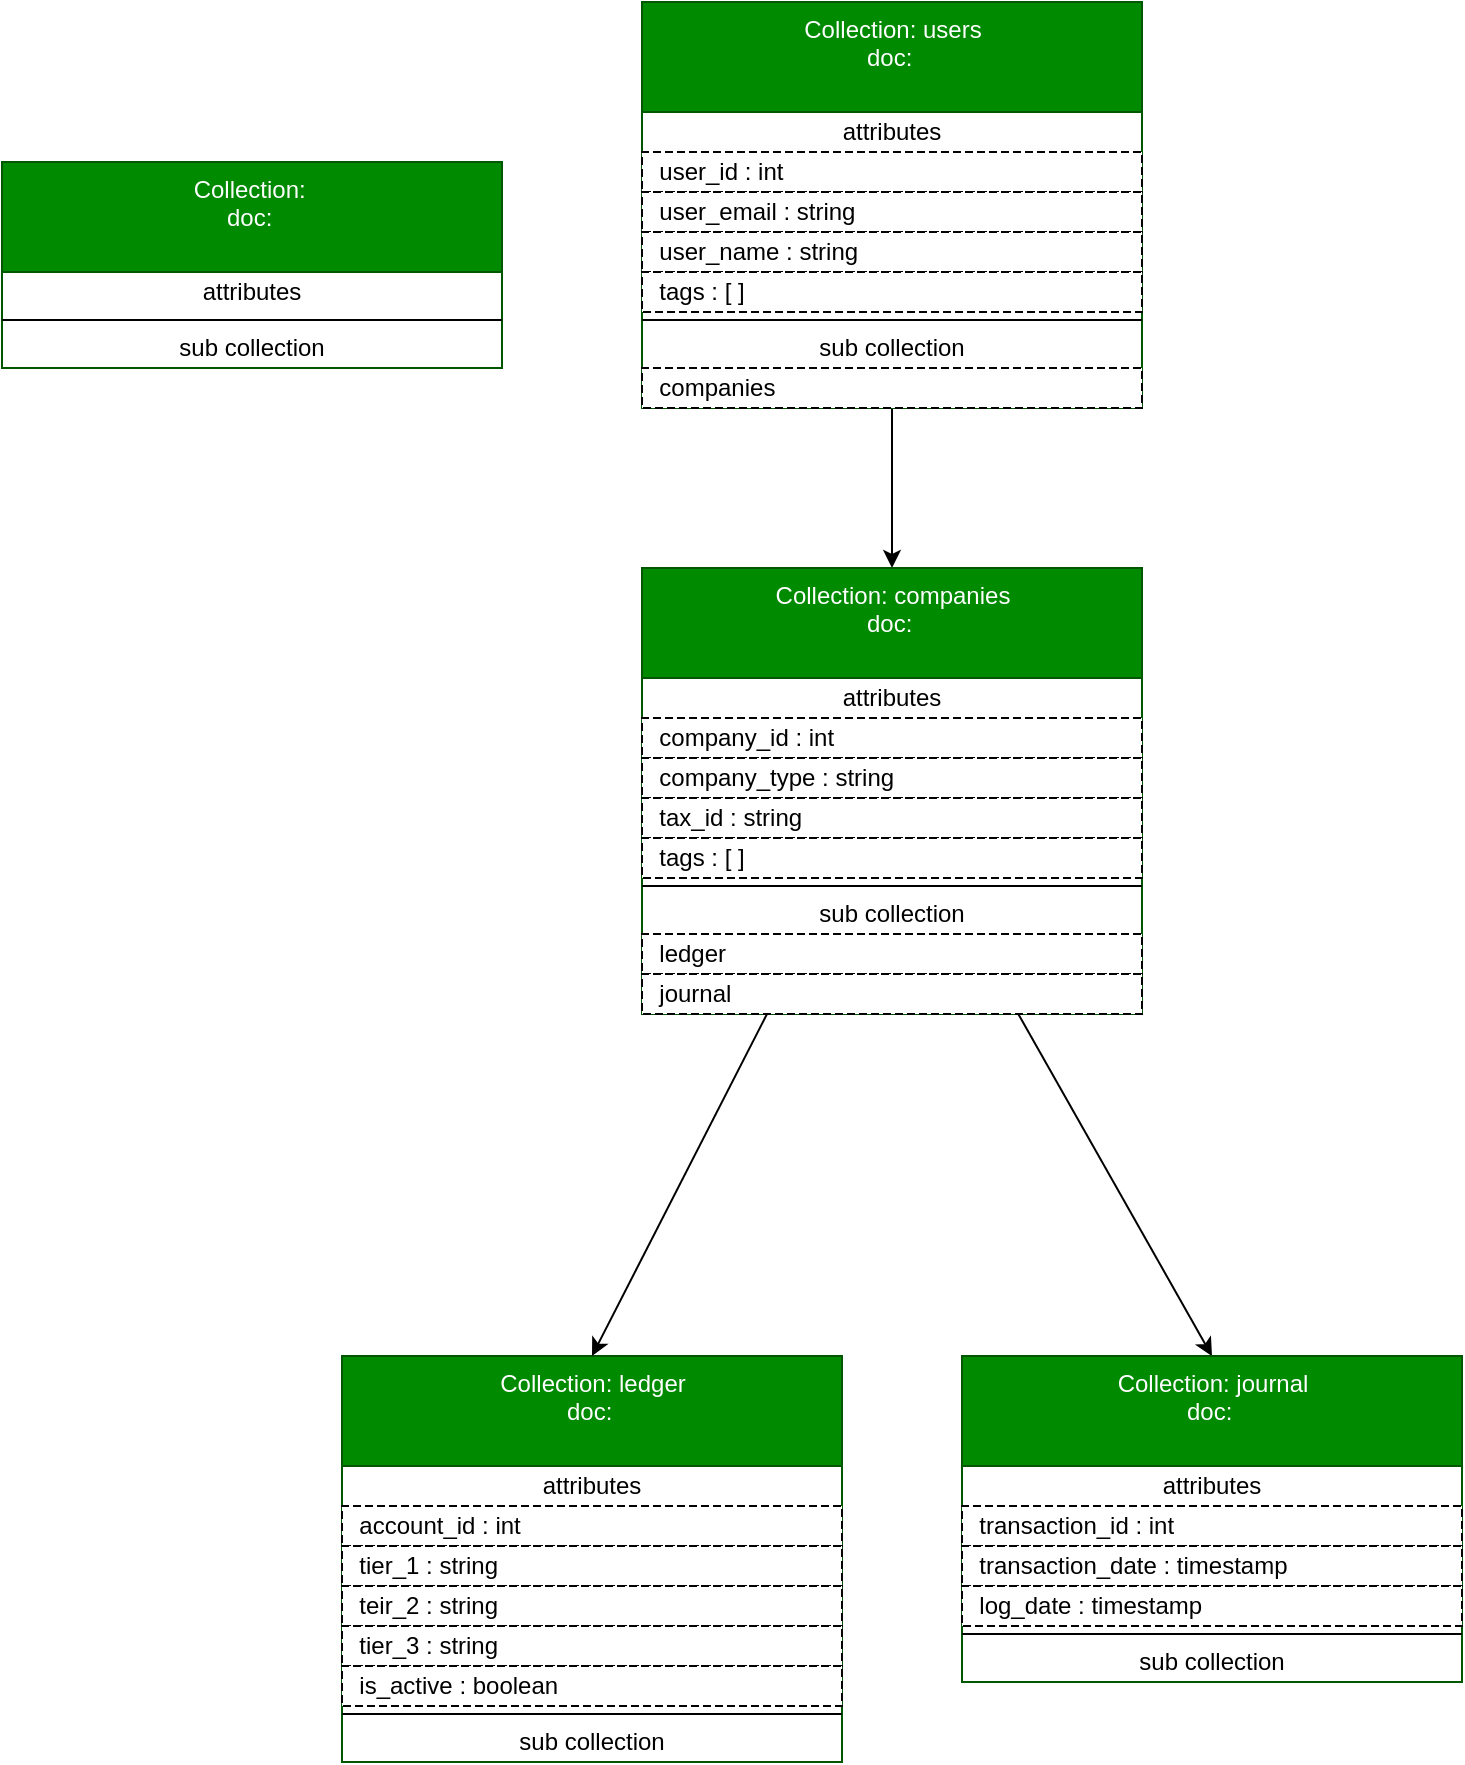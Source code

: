 <mxfile>
    <diagram id="euruxFKsdQt-F1PfzkBw" name="Page-3">
        <mxGraphModel dx="1069" dy="827" grid="1" gridSize="10" guides="1" tooltips="1" connect="1" arrows="1" fold="1" page="1" pageScale="1" pageWidth="1169" pageHeight="827" math="0" shadow="0">
            <root>
                <mxCell id="0"/>
                <mxCell id="1" parent="0"/>
                <mxCell id="JAq0vn31MqZHNpYpCudg-1" value="" style="edgeStyle=none;html=1;" edge="1" source="JAq0vn31MqZHNpYpCudg-2" target="JAq0vn31MqZHNpYpCudg-11" parent="1">
                    <mxGeometry relative="1" as="geometry"/>
                </mxCell>
                <mxCell id="JAq0vn31MqZHNpYpCudg-2" value="Collection: users&lt;br&gt;doc:&amp;nbsp;" style="swimlane;fontStyle=0;align=center;verticalAlign=top;childLayout=stackLayout;horizontal=1;startSize=55;horizontalStack=0;resizeParent=1;resizeParentMax=0;resizeLast=0;collapsible=0;marginBottom=0;html=1;fillColor=#008a00;fontColor=#ffffff;strokeColor=#005700;" vertex="1" parent="1">
                    <mxGeometry x="520" y="150" width="250" height="203" as="geometry"/>
                </mxCell>
                <mxCell id="JAq0vn31MqZHNpYpCudg-3" value="attributes" style="text;html=1;strokeColor=none;fillColor=none;align=center;verticalAlign=middle;spacingLeft=4;spacingRight=4;overflow=hidden;rotatable=0;points=[[0,0.5],[1,0.5]];portConstraint=eastwest;" vertex="1" parent="JAq0vn31MqZHNpYpCudg-2">
                    <mxGeometry y="55" width="250" height="20" as="geometry"/>
                </mxCell>
                <mxCell id="JAq0vn31MqZHNpYpCudg-4" value="&amp;nbsp; user_id : int" style="shape=partialRectangle;html=1;top=1;align=left;dashed=1;" vertex="1" parent="JAq0vn31MqZHNpYpCudg-2">
                    <mxGeometry y="75" width="250" height="20" as="geometry"/>
                </mxCell>
                <mxCell id="JAq0vn31MqZHNpYpCudg-5" value="&amp;nbsp; user_email : string" style="shape=partialRectangle;html=1;top=1;align=left;dashed=1;" vertex="1" parent="JAq0vn31MqZHNpYpCudg-2">
                    <mxGeometry y="95" width="250" height="20" as="geometry"/>
                </mxCell>
                <mxCell id="JAq0vn31MqZHNpYpCudg-6" value="&amp;nbsp; user_name : string" style="shape=partialRectangle;html=1;top=1;align=left;dashed=1;" vertex="1" parent="JAq0vn31MqZHNpYpCudg-2">
                    <mxGeometry y="115" width="250" height="20" as="geometry"/>
                </mxCell>
                <mxCell id="JAq0vn31MqZHNpYpCudg-7" value="&amp;nbsp; tags : [ ]" style="shape=partialRectangle;html=1;top=1;align=left;dashed=1;" vertex="1" parent="JAq0vn31MqZHNpYpCudg-2">
                    <mxGeometry y="135" width="250" height="20" as="geometry"/>
                </mxCell>
                <mxCell id="JAq0vn31MqZHNpYpCudg-8" value="" style="line;strokeWidth=1;fillColor=none;align=left;verticalAlign=middle;spacingTop=-1;spacingLeft=3;spacingRight=3;rotatable=0;labelPosition=right;points=[];portConstraint=eastwest;" vertex="1" parent="JAq0vn31MqZHNpYpCudg-2">
                    <mxGeometry y="155" width="250" height="8" as="geometry"/>
                </mxCell>
                <mxCell id="JAq0vn31MqZHNpYpCudg-9" value="sub collection" style="text;html=1;strokeColor=none;fillColor=none;align=center;verticalAlign=middle;spacingLeft=4;spacingRight=4;overflow=hidden;rotatable=0;points=[[0,0.5],[1,0.5]];portConstraint=eastwest;" vertex="1" parent="JAq0vn31MqZHNpYpCudg-2">
                    <mxGeometry y="163" width="250" height="20" as="geometry"/>
                </mxCell>
                <mxCell id="JAq0vn31MqZHNpYpCudg-10" value="&amp;nbsp; companies" style="shape=partialRectangle;html=1;top=1;align=left;dashed=1;" vertex="1" parent="JAq0vn31MqZHNpYpCudg-2">
                    <mxGeometry y="183" width="250" height="20" as="geometry"/>
                </mxCell>
                <mxCell id="RihX6eRV6EKr9pu2coQ9-14" style="edgeStyle=none;html=1;entryX=0.5;entryY=0;entryDx=0;entryDy=0;" edge="1" parent="1" source="JAq0vn31MqZHNpYpCudg-11" target="RihX6eRV6EKr9pu2coQ9-10">
                    <mxGeometry relative="1" as="geometry"/>
                </mxCell>
                <mxCell id="JAq0vn31MqZHNpYpCudg-11" value="Collection: companies&lt;br&gt;doc:&amp;nbsp;" style="swimlane;fontStyle=0;align=center;verticalAlign=top;childLayout=stackLayout;horizontal=1;startSize=55;horizontalStack=0;resizeParent=1;resizeParentMax=0;resizeLast=0;collapsible=0;marginBottom=0;html=1;fillColor=#008a00;fontColor=#ffffff;strokeColor=#005700;" vertex="1" parent="1">
                    <mxGeometry x="520" y="433" width="250" height="223" as="geometry"/>
                </mxCell>
                <mxCell id="JAq0vn31MqZHNpYpCudg-12" value="attributes" style="text;html=1;strokeColor=none;fillColor=none;align=center;verticalAlign=middle;spacingLeft=4;spacingRight=4;overflow=hidden;rotatable=0;points=[[0,0.5],[1,0.5]];portConstraint=eastwest;" vertex="1" parent="JAq0vn31MqZHNpYpCudg-11">
                    <mxGeometry y="55" width="250" height="20" as="geometry"/>
                </mxCell>
                <mxCell id="JAq0vn31MqZHNpYpCudg-13" value="&amp;nbsp; company_id : int" style="shape=partialRectangle;html=1;top=1;align=left;dashed=1;" vertex="1" parent="JAq0vn31MqZHNpYpCudg-11">
                    <mxGeometry y="75" width="250" height="20" as="geometry"/>
                </mxCell>
                <mxCell id="JAq0vn31MqZHNpYpCudg-14" value="&amp;nbsp; company_type : string" style="shape=partialRectangle;html=1;top=1;align=left;dashed=1;" vertex="1" parent="JAq0vn31MqZHNpYpCudg-11">
                    <mxGeometry y="95" width="250" height="20" as="geometry"/>
                </mxCell>
                <mxCell id="JAq0vn31MqZHNpYpCudg-15" value="&amp;nbsp; tax_id : string" style="shape=partialRectangle;html=1;top=1;align=left;dashed=1;" vertex="1" parent="JAq0vn31MqZHNpYpCudg-11">
                    <mxGeometry y="115" width="250" height="20" as="geometry"/>
                </mxCell>
                <mxCell id="JAq0vn31MqZHNpYpCudg-16" value="&amp;nbsp; tags : [ ]" style="shape=partialRectangle;html=1;top=1;align=left;dashed=1;" vertex="1" parent="JAq0vn31MqZHNpYpCudg-11">
                    <mxGeometry y="135" width="250" height="20" as="geometry"/>
                </mxCell>
                <mxCell id="JAq0vn31MqZHNpYpCudg-17" value="" style="line;strokeWidth=1;fillColor=none;align=left;verticalAlign=middle;spacingTop=-1;spacingLeft=3;spacingRight=3;rotatable=0;labelPosition=right;points=[];portConstraint=eastwest;" vertex="1" parent="JAq0vn31MqZHNpYpCudg-11">
                    <mxGeometry y="155" width="250" height="8" as="geometry"/>
                </mxCell>
                <mxCell id="JAq0vn31MqZHNpYpCudg-18" value="sub collection" style="text;html=1;strokeColor=none;fillColor=none;align=center;verticalAlign=middle;spacingLeft=4;spacingRight=4;overflow=hidden;rotatable=0;points=[[0,0.5],[1,0.5]];portConstraint=eastwest;" vertex="1" parent="JAq0vn31MqZHNpYpCudg-11">
                    <mxGeometry y="163" width="250" height="20" as="geometry"/>
                </mxCell>
                <mxCell id="JAq0vn31MqZHNpYpCudg-22" value="&amp;nbsp; ledger" style="shape=partialRectangle;html=1;top=1;align=left;dashed=1;" vertex="1" parent="JAq0vn31MqZHNpYpCudg-11">
                    <mxGeometry y="183" width="250" height="20" as="geometry"/>
                </mxCell>
                <mxCell id="JAq0vn31MqZHNpYpCudg-23" value="&amp;nbsp; journal" style="shape=partialRectangle;html=1;top=1;align=left;dashed=1;" vertex="1" parent="JAq0vn31MqZHNpYpCudg-11">
                    <mxGeometry y="203" width="250" height="20" as="geometry"/>
                </mxCell>
                <mxCell id="RihX6eRV6EKr9pu2coQ9-1" value="Collection:&amp;nbsp;&lt;br&gt;doc:&amp;nbsp;" style="swimlane;fontStyle=0;align=center;verticalAlign=top;childLayout=stackLayout;horizontal=1;startSize=55;horizontalStack=0;resizeParent=1;resizeParentMax=0;resizeLast=0;collapsible=0;marginBottom=0;html=1;fillColor=#008a00;fontColor=#ffffff;strokeColor=#005700;" vertex="1" parent="1">
                    <mxGeometry x="200" y="230" width="250" height="103" as="geometry"/>
                </mxCell>
                <mxCell id="RihX6eRV6EKr9pu2coQ9-2" value="attributes" style="text;html=1;strokeColor=none;fillColor=none;align=center;verticalAlign=middle;spacingLeft=4;spacingRight=4;overflow=hidden;rotatable=0;points=[[0,0.5],[1,0.5]];portConstraint=eastwest;" vertex="1" parent="RihX6eRV6EKr9pu2coQ9-1">
                    <mxGeometry y="55" width="250" height="20" as="geometry"/>
                </mxCell>
                <mxCell id="RihX6eRV6EKr9pu2coQ9-3" value="" style="line;strokeWidth=1;fillColor=none;align=left;verticalAlign=middle;spacingTop=-1;spacingLeft=3;spacingRight=3;rotatable=0;labelPosition=right;points=[];portConstraint=eastwest;" vertex="1" parent="RihX6eRV6EKr9pu2coQ9-1">
                    <mxGeometry y="75" width="250" height="8" as="geometry"/>
                </mxCell>
                <mxCell id="RihX6eRV6EKr9pu2coQ9-4" value="sub collection" style="text;html=1;strokeColor=none;fillColor=none;align=center;verticalAlign=middle;spacingLeft=4;spacingRight=4;overflow=hidden;rotatable=0;points=[[0,0.5],[1,0.5]];portConstraint=eastwest;" vertex="1" parent="RihX6eRV6EKr9pu2coQ9-1">
                    <mxGeometry y="83" width="250" height="20" as="geometry"/>
                </mxCell>
                <mxCell id="RihX6eRV6EKr9pu2coQ9-5" value="Collection: ledger&lt;br&gt;doc:&amp;nbsp;" style="swimlane;fontStyle=0;align=center;verticalAlign=top;childLayout=stackLayout;horizontal=1;startSize=55;horizontalStack=0;resizeParent=1;resizeParentMax=0;resizeLast=0;collapsible=0;marginBottom=0;html=1;fillColor=#008a00;fontColor=#ffffff;strokeColor=#005700;" vertex="1" parent="1">
                    <mxGeometry x="370" y="827" width="250" height="203" as="geometry"/>
                </mxCell>
                <mxCell id="RihX6eRV6EKr9pu2coQ9-6" value="attributes" style="text;html=1;strokeColor=none;fillColor=none;align=center;verticalAlign=middle;spacingLeft=4;spacingRight=4;overflow=hidden;rotatable=0;points=[[0,0.5],[1,0.5]];portConstraint=eastwest;" vertex="1" parent="RihX6eRV6EKr9pu2coQ9-5">
                    <mxGeometry y="55" width="250" height="20" as="geometry"/>
                </mxCell>
                <mxCell id="RihX6eRV6EKr9pu2coQ9-15" value="&amp;nbsp; account_id : int" style="shape=partialRectangle;html=1;top=1;align=left;dashed=1;" vertex="1" parent="RihX6eRV6EKr9pu2coQ9-5">
                    <mxGeometry y="75" width="250" height="20" as="geometry"/>
                </mxCell>
                <mxCell id="RihX6eRV6EKr9pu2coQ9-16" value="&amp;nbsp; tier_1 : string" style="shape=partialRectangle;html=1;top=1;align=left;dashed=1;" vertex="1" parent="RihX6eRV6EKr9pu2coQ9-5">
                    <mxGeometry y="95" width="250" height="20" as="geometry"/>
                </mxCell>
                <mxCell id="RihX6eRV6EKr9pu2coQ9-17" value="&amp;nbsp; teir_2 : string" style="shape=partialRectangle;html=1;top=1;align=left;dashed=1;" vertex="1" parent="RihX6eRV6EKr9pu2coQ9-5">
                    <mxGeometry y="115" width="250" height="20" as="geometry"/>
                </mxCell>
                <mxCell id="RihX6eRV6EKr9pu2coQ9-18" value="&amp;nbsp; tier_3 : string" style="shape=partialRectangle;html=1;top=1;align=left;dashed=1;" vertex="1" parent="RihX6eRV6EKr9pu2coQ9-5">
                    <mxGeometry y="135" width="250" height="20" as="geometry"/>
                </mxCell>
                <mxCell id="RihX6eRV6EKr9pu2coQ9-19" value="&amp;nbsp; is_active : boolean" style="shape=partialRectangle;html=1;top=1;align=left;dashed=1;" vertex="1" parent="RihX6eRV6EKr9pu2coQ9-5">
                    <mxGeometry y="155" width="250" height="20" as="geometry"/>
                </mxCell>
                <mxCell id="RihX6eRV6EKr9pu2coQ9-7" value="" style="line;strokeWidth=1;fillColor=none;align=left;verticalAlign=middle;spacingTop=-1;spacingLeft=3;spacingRight=3;rotatable=0;labelPosition=right;points=[];portConstraint=eastwest;" vertex="1" parent="RihX6eRV6EKr9pu2coQ9-5">
                    <mxGeometry y="175" width="250" height="8" as="geometry"/>
                </mxCell>
                <mxCell id="RihX6eRV6EKr9pu2coQ9-8" value="sub collection" style="text;html=1;strokeColor=none;fillColor=none;align=center;verticalAlign=middle;spacingLeft=4;spacingRight=4;overflow=hidden;rotatable=0;points=[[0,0.5],[1,0.5]];portConstraint=eastwest;" vertex="1" parent="RihX6eRV6EKr9pu2coQ9-5">
                    <mxGeometry y="183" width="250" height="20" as="geometry"/>
                </mxCell>
                <mxCell id="RihX6eRV6EKr9pu2coQ9-9" style="edgeStyle=none;html=1;entryX=0.5;entryY=0;entryDx=0;entryDy=0;exitX=0.25;exitY=1;exitDx=0;exitDy=0;" edge="1" parent="1" source="JAq0vn31MqZHNpYpCudg-23" target="RihX6eRV6EKr9pu2coQ9-5">
                    <mxGeometry relative="1" as="geometry"/>
                </mxCell>
                <mxCell id="RihX6eRV6EKr9pu2coQ9-10" value="Collection: journal&lt;br&gt;doc:&amp;nbsp;" style="swimlane;fontStyle=0;align=center;verticalAlign=top;childLayout=stackLayout;horizontal=1;startSize=55;horizontalStack=0;resizeParent=1;resizeParentMax=0;resizeLast=0;collapsible=0;marginBottom=0;html=1;fillColor=#008a00;fontColor=#ffffff;strokeColor=#005700;" vertex="1" parent="1">
                    <mxGeometry x="680" y="827" width="250" height="163" as="geometry"/>
                </mxCell>
                <mxCell id="RihX6eRV6EKr9pu2coQ9-11" value="attributes" style="text;html=1;strokeColor=none;fillColor=none;align=center;verticalAlign=middle;spacingLeft=4;spacingRight=4;overflow=hidden;rotatable=0;points=[[0,0.5],[1,0.5]];portConstraint=eastwest;" vertex="1" parent="RihX6eRV6EKr9pu2coQ9-10">
                    <mxGeometry y="55" width="250" height="20" as="geometry"/>
                </mxCell>
                <mxCell id="RihX6eRV6EKr9pu2coQ9-20" value="&amp;nbsp; transaction_id : int" style="shape=partialRectangle;html=1;top=1;align=left;dashed=1;" vertex="1" parent="RihX6eRV6EKr9pu2coQ9-10">
                    <mxGeometry y="75" width="250" height="20" as="geometry"/>
                </mxCell>
                <mxCell id="RihX6eRV6EKr9pu2coQ9-21" value="&amp;nbsp; transaction_date : timestamp" style="shape=partialRectangle;html=1;top=1;align=left;dashed=1;" vertex="1" parent="RihX6eRV6EKr9pu2coQ9-10">
                    <mxGeometry y="95" width="250" height="20" as="geometry"/>
                </mxCell>
                <mxCell id="RihX6eRV6EKr9pu2coQ9-22" value="&amp;nbsp; log_date : timestamp" style="shape=partialRectangle;html=1;top=1;align=left;dashed=1;" vertex="1" parent="RihX6eRV6EKr9pu2coQ9-10">
                    <mxGeometry y="115" width="250" height="20" as="geometry"/>
                </mxCell>
                <mxCell id="RihX6eRV6EKr9pu2coQ9-12" value="" style="line;strokeWidth=1;fillColor=none;align=left;verticalAlign=middle;spacingTop=-1;spacingLeft=3;spacingRight=3;rotatable=0;labelPosition=right;points=[];portConstraint=eastwest;" vertex="1" parent="RihX6eRV6EKr9pu2coQ9-10">
                    <mxGeometry y="135" width="250" height="8" as="geometry"/>
                </mxCell>
                <mxCell id="RihX6eRV6EKr9pu2coQ9-13" value="sub collection" style="text;html=1;strokeColor=none;fillColor=none;align=center;verticalAlign=middle;spacingLeft=4;spacingRight=4;overflow=hidden;rotatable=0;points=[[0,0.5],[1,0.5]];portConstraint=eastwest;" vertex="1" parent="RihX6eRV6EKr9pu2coQ9-10">
                    <mxGeometry y="143" width="250" height="20" as="geometry"/>
                </mxCell>
            </root>
        </mxGraphModel>
    </diagram>
    <diagram id="-BpotjyDZbxzPL9LKSh8" name="Page-2">
        <mxGraphModel dx="2238" dy="827" grid="1" gridSize="10" guides="1" tooltips="1" connect="1" arrows="1" fold="1" page="1" pageScale="1" pageWidth="1169" pageHeight="827" math="0" shadow="0">
            <root>
                <mxCell id="0"/>
                <mxCell id="1" parent="0"/>
                <mxCell id="-qZGI-HLPQTSVS6LQuNL-15" value="" style="edgeStyle=none;html=1;" edge="1" parent="1" source="lFWz0Rstm-xzVXSji1uX-1" target="-qZGI-HLPQTSVS6LQuNL-6">
                    <mxGeometry relative="1" as="geometry"/>
                </mxCell>
                <mxCell id="lFWz0Rstm-xzVXSji1uX-1" value="Collection: users&lt;br&gt;doc:&amp;nbsp;" style="swimlane;fontStyle=0;align=center;verticalAlign=top;childLayout=stackLayout;horizontal=1;startSize=55;horizontalStack=0;resizeParent=1;resizeParentMax=0;resizeLast=0;collapsible=0;marginBottom=0;html=1;fillColor=#008a00;fontColor=#ffffff;strokeColor=#005700;" vertex="1" parent="1">
                    <mxGeometry x="410" y="100" width="250" height="203" as="geometry"/>
                </mxCell>
                <mxCell id="lFWz0Rstm-xzVXSji1uX-2" value="attributes" style="text;html=1;strokeColor=none;fillColor=none;align=center;verticalAlign=middle;spacingLeft=4;spacingRight=4;overflow=hidden;rotatable=0;points=[[0,0.5],[1,0.5]];portConstraint=eastwest;" vertex="1" parent="lFWz0Rstm-xzVXSji1uX-1">
                    <mxGeometry y="55" width="250" height="20" as="geometry"/>
                </mxCell>
                <mxCell id="-qZGI-HLPQTSVS6LQuNL-1" value="&amp;nbsp; user_id : int" style="shape=partialRectangle;html=1;top=1;align=left;dashed=1;" vertex="1" parent="lFWz0Rstm-xzVXSji1uX-1">
                    <mxGeometry y="75" width="250" height="20" as="geometry"/>
                </mxCell>
                <mxCell id="-qZGI-HLPQTSVS6LQuNL-2" value="&amp;nbsp; user_email : string" style="shape=partialRectangle;html=1;top=1;align=left;dashed=1;" vertex="1" parent="lFWz0Rstm-xzVXSji1uX-1">
                    <mxGeometry y="95" width="250" height="20" as="geometry"/>
                </mxCell>
                <mxCell id="-qZGI-HLPQTSVS6LQuNL-3" value="&amp;nbsp; user_name : string" style="shape=partialRectangle;html=1;top=1;align=left;dashed=1;" vertex="1" parent="lFWz0Rstm-xzVXSji1uX-1">
                    <mxGeometry y="115" width="250" height="20" as="geometry"/>
                </mxCell>
                <mxCell id="-qZGI-HLPQTSVS6LQuNL-4" value="&amp;nbsp; tags : [ ]" style="shape=partialRectangle;html=1;top=1;align=left;dashed=1;" vertex="1" parent="lFWz0Rstm-xzVXSji1uX-1">
                    <mxGeometry y="135" width="250" height="20" as="geometry"/>
                </mxCell>
                <mxCell id="lFWz0Rstm-xzVXSji1uX-6" value="" style="line;strokeWidth=1;fillColor=none;align=left;verticalAlign=middle;spacingTop=-1;spacingLeft=3;spacingRight=3;rotatable=0;labelPosition=right;points=[];portConstraint=eastwest;" vertex="1" parent="lFWz0Rstm-xzVXSji1uX-1">
                    <mxGeometry y="155" width="250" height="8" as="geometry"/>
                </mxCell>
                <mxCell id="lFWz0Rstm-xzVXSji1uX-7" value="sub collection" style="text;html=1;strokeColor=none;fillColor=none;align=center;verticalAlign=middle;spacingLeft=4;spacingRight=4;overflow=hidden;rotatable=0;points=[[0,0.5],[1,0.5]];portConstraint=eastwest;" vertex="1" parent="lFWz0Rstm-xzVXSji1uX-1">
                    <mxGeometry y="163" width="250" height="20" as="geometry"/>
                </mxCell>
                <mxCell id="-qZGI-HLPQTSVS6LQuNL-5" value="&amp;nbsp; companies" style="shape=partialRectangle;html=1;top=1;align=left;dashed=1;" vertex="1" parent="lFWz0Rstm-xzVXSji1uX-1">
                    <mxGeometry y="183" width="250" height="20" as="geometry"/>
                </mxCell>
                <mxCell id="-qZGI-HLPQTSVS6LQuNL-33" value="" style="edgeStyle=none;html=1;" edge="1" parent="1" source="-qZGI-HLPQTSVS6LQuNL-6" target="-qZGI-HLPQTSVS6LQuNL-20">
                    <mxGeometry relative="1" as="geometry"/>
                </mxCell>
                <mxCell id="-qZGI-HLPQTSVS6LQuNL-47" style="edgeStyle=none;html=1;entryX=0.5;entryY=0;entryDx=0;entryDy=0;" edge="1" parent="1" source="-qZGI-HLPQTSVS6LQuNL-6" target="-qZGI-HLPQTSVS6LQuNL-43">
                    <mxGeometry relative="1" as="geometry"/>
                </mxCell>
                <mxCell id="-qZGI-HLPQTSVS6LQuNL-54" style="edgeStyle=none;html=1;entryX=0.5;entryY=0;entryDx=0;entryDy=0;" edge="1" parent="1" source="-qZGI-HLPQTSVS6LQuNL-6" target="-qZGI-HLPQTSVS6LQuNL-48">
                    <mxGeometry relative="1" as="geometry"/>
                </mxCell>
                <mxCell id="-qZGI-HLPQTSVS6LQuNL-55" style="edgeStyle=none;html=1;entryX=0.5;entryY=0;entryDx=0;entryDy=0;" edge="1" parent="1" source="-qZGI-HLPQTSVS6LQuNL-6" target="-qZGI-HLPQTSVS6LQuNL-38">
                    <mxGeometry relative="1" as="geometry"/>
                </mxCell>
                <mxCell id="-qZGI-HLPQTSVS6LQuNL-61" style="edgeStyle=none;html=1;entryX=0.5;entryY=0;entryDx=0;entryDy=0;" edge="1" parent="1" source="-qZGI-HLPQTSVS6LQuNL-6" target="-qZGI-HLPQTSVS6LQuNL-57">
                    <mxGeometry relative="1" as="geometry"/>
                </mxCell>
                <mxCell id="-qZGI-HLPQTSVS6LQuNL-6" value="Collection: users&lt;br&gt;doc:&amp;nbsp;" style="swimlane;fontStyle=0;align=center;verticalAlign=top;childLayout=stackLayout;horizontal=1;startSize=55;horizontalStack=0;resizeParent=1;resizeParentMax=0;resizeLast=0;collapsible=0;marginBottom=0;html=1;fillColor=#008a00;fontColor=#ffffff;strokeColor=#005700;" vertex="1" parent="1">
                    <mxGeometry x="410" y="383" width="250" height="283" as="geometry"/>
                </mxCell>
                <mxCell id="-qZGI-HLPQTSVS6LQuNL-7" value="attributes" style="text;html=1;strokeColor=none;fillColor=none;align=center;verticalAlign=middle;spacingLeft=4;spacingRight=4;overflow=hidden;rotatable=0;points=[[0,0.5],[1,0.5]];portConstraint=eastwest;" vertex="1" parent="-qZGI-HLPQTSVS6LQuNL-6">
                    <mxGeometry y="55" width="250" height="20" as="geometry"/>
                </mxCell>
                <mxCell id="-qZGI-HLPQTSVS6LQuNL-8" value="&amp;nbsp; company_id : int" style="shape=partialRectangle;html=1;top=1;align=left;dashed=1;" vertex="1" parent="-qZGI-HLPQTSVS6LQuNL-6">
                    <mxGeometry y="75" width="250" height="20" as="geometry"/>
                </mxCell>
                <mxCell id="-qZGI-HLPQTSVS6LQuNL-9" value="&amp;nbsp; company_type : string" style="shape=partialRectangle;html=1;top=1;align=left;dashed=1;" vertex="1" parent="-qZGI-HLPQTSVS6LQuNL-6">
                    <mxGeometry y="95" width="250" height="20" as="geometry"/>
                </mxCell>
                <mxCell id="-qZGI-HLPQTSVS6LQuNL-10" value="&amp;nbsp; tax_id : string" style="shape=partialRectangle;html=1;top=1;align=left;dashed=1;" vertex="1" parent="-qZGI-HLPQTSVS6LQuNL-6">
                    <mxGeometry y="115" width="250" height="20" as="geometry"/>
                </mxCell>
                <mxCell id="-qZGI-HLPQTSVS6LQuNL-11" value="&amp;nbsp; tags : [ ]" style="shape=partialRectangle;html=1;top=1;align=left;dashed=1;" vertex="1" parent="-qZGI-HLPQTSVS6LQuNL-6">
                    <mxGeometry y="135" width="250" height="20" as="geometry"/>
                </mxCell>
                <mxCell id="-qZGI-HLPQTSVS6LQuNL-12" value="" style="line;strokeWidth=1;fillColor=none;align=left;verticalAlign=middle;spacingTop=-1;spacingLeft=3;spacingRight=3;rotatable=0;labelPosition=right;points=[];portConstraint=eastwest;" vertex="1" parent="-qZGI-HLPQTSVS6LQuNL-6">
                    <mxGeometry y="155" width="250" height="8" as="geometry"/>
                </mxCell>
                <mxCell id="-qZGI-HLPQTSVS6LQuNL-13" value="sub collection" style="text;html=1;strokeColor=none;fillColor=none;align=center;verticalAlign=middle;spacingLeft=4;spacingRight=4;overflow=hidden;rotatable=0;points=[[0,0.5],[1,0.5]];portConstraint=eastwest;" vertex="1" parent="-qZGI-HLPQTSVS6LQuNL-6">
                    <mxGeometry y="163" width="250" height="20" as="geometry"/>
                </mxCell>
                <mxCell id="-qZGI-HLPQTSVS6LQuNL-14" value="&amp;nbsp; assets" style="shape=partialRectangle;html=1;top=1;align=left;dashed=1;" vertex="1" parent="-qZGI-HLPQTSVS6LQuNL-6">
                    <mxGeometry y="183" width="250" height="20" as="geometry"/>
                </mxCell>
                <mxCell id="-qZGI-HLPQTSVS6LQuNL-16" value="&amp;nbsp; liabilities" style="shape=partialRectangle;html=1;top=1;align=left;dashed=1;" vertex="1" parent="-qZGI-HLPQTSVS6LQuNL-6">
                    <mxGeometry y="203" width="250" height="20" as="geometry"/>
                </mxCell>
                <mxCell id="-qZGI-HLPQTSVS6LQuNL-17" value="&amp;nbsp; equities" style="shape=partialRectangle;html=1;top=1;align=left;dashed=1;" vertex="1" parent="-qZGI-HLPQTSVS6LQuNL-6">
                    <mxGeometry y="223" width="250" height="20" as="geometry"/>
                </mxCell>
                <mxCell id="-qZGI-HLPQTSVS6LQuNL-18" value="&amp;nbsp; revenues" style="shape=partialRectangle;html=1;top=1;align=left;dashed=1;" vertex="1" parent="-qZGI-HLPQTSVS6LQuNL-6">
                    <mxGeometry y="243" width="250" height="20" as="geometry"/>
                </mxCell>
                <mxCell id="-qZGI-HLPQTSVS6LQuNL-19" value="&amp;nbsp; expenses" style="shape=partialRectangle;html=1;top=1;align=left;dashed=1;" vertex="1" parent="-qZGI-HLPQTSVS6LQuNL-6">
                    <mxGeometry y="263" width="250" height="20" as="geometry"/>
                </mxCell>
                <mxCell id="-qZGI-HLPQTSVS6LQuNL-68" style="edgeStyle=none;html=1;entryX=0.5;entryY=0;entryDx=0;entryDy=0;" edge="1" parent="1" source="-qZGI-HLPQTSVS6LQuNL-20" target="-qZGI-HLPQTSVS6LQuNL-64">
                    <mxGeometry relative="1" as="geometry"/>
                </mxCell>
                <mxCell id="-qZGI-HLPQTSVS6LQuNL-73" style="edgeStyle=none;html=1;entryX=0.5;entryY=0;entryDx=0;entryDy=0;" edge="1" parent="1" source="-qZGI-HLPQTSVS6LQuNL-20" target="-qZGI-HLPQTSVS6LQuNL-69">
                    <mxGeometry relative="1" as="geometry"/>
                </mxCell>
                <mxCell id="-qZGI-HLPQTSVS6LQuNL-20" value="Collection: assets&lt;br&gt;doc:&amp;nbsp;" style="swimlane;fontStyle=0;align=center;verticalAlign=top;childLayout=stackLayout;horizontal=1;startSize=55;horizontalStack=0;resizeParent=1;resizeParentMax=0;resizeLast=0;collapsible=0;marginBottom=0;html=1;fillColor=#008a00;fontColor=#ffffff;strokeColor=#005700;" vertex="1" parent="1">
                    <mxGeometry x="-150" y="827" width="250" height="143" as="geometry"/>
                </mxCell>
                <mxCell id="-qZGI-HLPQTSVS6LQuNL-21" value="attributes" style="text;html=1;strokeColor=none;fillColor=none;align=center;verticalAlign=middle;spacingLeft=4;spacingRight=4;overflow=hidden;rotatable=0;points=[[0,0.5],[1,0.5]];portConstraint=eastwest;" vertex="1" parent="-qZGI-HLPQTSVS6LQuNL-20">
                    <mxGeometry y="55" width="250" height="20" as="geometry"/>
                </mxCell>
                <mxCell id="-qZGI-HLPQTSVS6LQuNL-26" value="" style="line;strokeWidth=1;fillColor=none;align=left;verticalAlign=middle;spacingTop=-1;spacingLeft=3;spacingRight=3;rotatable=0;labelPosition=right;points=[];portConstraint=eastwest;" vertex="1" parent="-qZGI-HLPQTSVS6LQuNL-20">
                    <mxGeometry y="75" width="250" height="8" as="geometry"/>
                </mxCell>
                <mxCell id="-qZGI-HLPQTSVS6LQuNL-27" value="sub collection" style="text;html=1;strokeColor=none;fillColor=none;align=center;verticalAlign=middle;spacingLeft=4;spacingRight=4;overflow=hidden;rotatable=0;points=[[0,0.5],[1,0.5]];portConstraint=eastwest;" vertex="1" parent="-qZGI-HLPQTSVS6LQuNL-20">
                    <mxGeometry y="83" width="250" height="20" as="geometry"/>
                </mxCell>
                <mxCell id="-qZGI-HLPQTSVS6LQuNL-62" value="&amp;nbsp; current assets" style="shape=partialRectangle;html=1;top=1;align=left;dashed=1;" vertex="1" parent="-qZGI-HLPQTSVS6LQuNL-20">
                    <mxGeometry y="103" width="250" height="20" as="geometry"/>
                </mxCell>
                <mxCell id="-qZGI-HLPQTSVS6LQuNL-63" value="&amp;nbsp; fixed assets&amp;nbsp;" style="shape=partialRectangle;html=1;top=1;align=left;dashed=1;" vertex="1" parent="-qZGI-HLPQTSVS6LQuNL-20">
                    <mxGeometry y="123" width="250" height="20" as="geometry"/>
                </mxCell>
                <mxCell id="-qZGI-HLPQTSVS6LQuNL-34" value="Collection:&amp;nbsp;&lt;br&gt;doc:&amp;nbsp;" style="swimlane;fontStyle=0;align=center;verticalAlign=top;childLayout=stackLayout;horizontal=1;startSize=55;horizontalStack=0;resizeParent=1;resizeParentMax=0;resizeLast=0;collapsible=0;marginBottom=0;html=1;fillColor=#008a00;fontColor=#ffffff;strokeColor=#005700;" vertex="1" parent="1">
                    <mxGeometry x="-60" y="280" width="250" height="103" as="geometry"/>
                </mxCell>
                <mxCell id="-qZGI-HLPQTSVS6LQuNL-35" value="attributes" style="text;html=1;strokeColor=none;fillColor=none;align=center;verticalAlign=middle;spacingLeft=4;spacingRight=4;overflow=hidden;rotatable=0;points=[[0,0.5],[1,0.5]];portConstraint=eastwest;" vertex="1" parent="-qZGI-HLPQTSVS6LQuNL-34">
                    <mxGeometry y="55" width="250" height="20" as="geometry"/>
                </mxCell>
                <mxCell id="-qZGI-HLPQTSVS6LQuNL-36" value="" style="line;strokeWidth=1;fillColor=none;align=left;verticalAlign=middle;spacingTop=-1;spacingLeft=3;spacingRight=3;rotatable=0;labelPosition=right;points=[];portConstraint=eastwest;" vertex="1" parent="-qZGI-HLPQTSVS6LQuNL-34">
                    <mxGeometry y="75" width="250" height="8" as="geometry"/>
                </mxCell>
                <mxCell id="-qZGI-HLPQTSVS6LQuNL-37" value="sub collection" style="text;html=1;strokeColor=none;fillColor=none;align=center;verticalAlign=middle;spacingLeft=4;spacingRight=4;overflow=hidden;rotatable=0;points=[[0,0.5],[1,0.5]];portConstraint=eastwest;" vertex="1" parent="-qZGI-HLPQTSVS6LQuNL-34">
                    <mxGeometry y="83" width="250" height="20" as="geometry"/>
                </mxCell>
                <mxCell id="-qZGI-HLPQTSVS6LQuNL-38" value="Collection: liability&lt;br&gt;doc:&amp;nbsp;" style="swimlane;fontStyle=0;align=center;verticalAlign=top;childLayout=stackLayout;horizontal=1;startSize=55;horizontalStack=0;resizeParent=1;resizeParentMax=0;resizeLast=0;collapsible=0;marginBottom=0;html=1;fillColor=#008a00;fontColor=#ffffff;strokeColor=#005700;" vertex="1" parent="1">
                    <mxGeometry x="130" y="827" width="250" height="103" as="geometry"/>
                </mxCell>
                <mxCell id="-qZGI-HLPQTSVS6LQuNL-39" value="attributes" style="text;html=1;strokeColor=none;fillColor=none;align=center;verticalAlign=middle;spacingLeft=4;spacingRight=4;overflow=hidden;rotatable=0;points=[[0,0.5],[1,0.5]];portConstraint=eastwest;" vertex="1" parent="-qZGI-HLPQTSVS6LQuNL-38">
                    <mxGeometry y="55" width="250" height="20" as="geometry"/>
                </mxCell>
                <mxCell id="-qZGI-HLPQTSVS6LQuNL-40" value="" style="line;strokeWidth=1;fillColor=none;align=left;verticalAlign=middle;spacingTop=-1;spacingLeft=3;spacingRight=3;rotatable=0;labelPosition=right;points=[];portConstraint=eastwest;" vertex="1" parent="-qZGI-HLPQTSVS6LQuNL-38">
                    <mxGeometry y="75" width="250" height="8" as="geometry"/>
                </mxCell>
                <mxCell id="-qZGI-HLPQTSVS6LQuNL-41" value="sub collection" style="text;html=1;strokeColor=none;fillColor=none;align=center;verticalAlign=middle;spacingLeft=4;spacingRight=4;overflow=hidden;rotatable=0;points=[[0,0.5],[1,0.5]];portConstraint=eastwest;" vertex="1" parent="-qZGI-HLPQTSVS6LQuNL-38">
                    <mxGeometry y="83" width="250" height="20" as="geometry"/>
                </mxCell>
                <mxCell id="-qZGI-HLPQTSVS6LQuNL-43" value="Collection: equity&lt;br&gt;doc:&amp;nbsp;" style="swimlane;fontStyle=0;align=center;verticalAlign=top;childLayout=stackLayout;horizontal=1;startSize=55;horizontalStack=0;resizeParent=1;resizeParentMax=0;resizeLast=0;collapsible=0;marginBottom=0;html=1;fillColor=#008a00;fontColor=#ffffff;strokeColor=#005700;" vertex="1" parent="1">
                    <mxGeometry x="410" y="830" width="250" height="103" as="geometry"/>
                </mxCell>
                <mxCell id="-qZGI-HLPQTSVS6LQuNL-44" value="attributes" style="text;html=1;strokeColor=none;fillColor=none;align=center;verticalAlign=middle;spacingLeft=4;spacingRight=4;overflow=hidden;rotatable=0;points=[[0,0.5],[1,0.5]];portConstraint=eastwest;" vertex="1" parent="-qZGI-HLPQTSVS6LQuNL-43">
                    <mxGeometry y="55" width="250" height="20" as="geometry"/>
                </mxCell>
                <mxCell id="-qZGI-HLPQTSVS6LQuNL-45" value="" style="line;strokeWidth=1;fillColor=none;align=left;verticalAlign=middle;spacingTop=-1;spacingLeft=3;spacingRight=3;rotatable=0;labelPosition=right;points=[];portConstraint=eastwest;" vertex="1" parent="-qZGI-HLPQTSVS6LQuNL-43">
                    <mxGeometry y="75" width="250" height="8" as="geometry"/>
                </mxCell>
                <mxCell id="-qZGI-HLPQTSVS6LQuNL-46" value="sub collection" style="text;html=1;strokeColor=none;fillColor=none;align=center;verticalAlign=middle;spacingLeft=4;spacingRight=4;overflow=hidden;rotatable=0;points=[[0,0.5],[1,0.5]];portConstraint=eastwest;" vertex="1" parent="-qZGI-HLPQTSVS6LQuNL-43">
                    <mxGeometry y="83" width="250" height="20" as="geometry"/>
                </mxCell>
                <mxCell id="-qZGI-HLPQTSVS6LQuNL-48" value="Collection: revenues&lt;br&gt;doc:&amp;nbsp;" style="swimlane;fontStyle=0;align=center;verticalAlign=top;childLayout=stackLayout;horizontal=1;startSize=55;horizontalStack=0;resizeParent=1;resizeParentMax=0;resizeLast=0;collapsible=0;marginBottom=0;html=1;fillColor=#008a00;fontColor=#ffffff;strokeColor=#005700;" vertex="1" parent="1">
                    <mxGeometry x="700" y="827" width="250" height="103" as="geometry"/>
                </mxCell>
                <mxCell id="-qZGI-HLPQTSVS6LQuNL-49" value="attributes" style="text;html=1;strokeColor=none;fillColor=none;align=center;verticalAlign=middle;spacingLeft=4;spacingRight=4;overflow=hidden;rotatable=0;points=[[0,0.5],[1,0.5]];portConstraint=eastwest;" vertex="1" parent="-qZGI-HLPQTSVS6LQuNL-48">
                    <mxGeometry y="55" width="250" height="20" as="geometry"/>
                </mxCell>
                <mxCell id="-qZGI-HLPQTSVS6LQuNL-50" value="" style="line;strokeWidth=1;fillColor=none;align=left;verticalAlign=middle;spacingTop=-1;spacingLeft=3;spacingRight=3;rotatable=0;labelPosition=right;points=[];portConstraint=eastwest;" vertex="1" parent="-qZGI-HLPQTSVS6LQuNL-48">
                    <mxGeometry y="75" width="250" height="8" as="geometry"/>
                </mxCell>
                <mxCell id="-qZGI-HLPQTSVS6LQuNL-51" value="sub collection" style="text;html=1;strokeColor=none;fillColor=none;align=center;verticalAlign=middle;spacingLeft=4;spacingRight=4;overflow=hidden;rotatable=0;points=[[0,0.5],[1,0.5]];portConstraint=eastwest;" vertex="1" parent="-qZGI-HLPQTSVS6LQuNL-48">
                    <mxGeometry y="83" width="250" height="20" as="geometry"/>
                </mxCell>
                <mxCell id="-qZGI-HLPQTSVS6LQuNL-57" value="Collection: expenses&lt;br&gt;doc:&amp;nbsp;" style="swimlane;fontStyle=0;align=center;verticalAlign=top;childLayout=stackLayout;horizontal=1;startSize=55;horizontalStack=0;resizeParent=1;resizeParentMax=0;resizeLast=0;collapsible=0;marginBottom=0;html=1;fillColor=#008a00;fontColor=#ffffff;strokeColor=#005700;" vertex="1" parent="1">
                    <mxGeometry x="990" y="830" width="250" height="103" as="geometry"/>
                </mxCell>
                <mxCell id="-qZGI-HLPQTSVS6LQuNL-58" value="attributes" style="text;html=1;strokeColor=none;fillColor=none;align=center;verticalAlign=middle;spacingLeft=4;spacingRight=4;overflow=hidden;rotatable=0;points=[[0,0.5],[1,0.5]];portConstraint=eastwest;" vertex="1" parent="-qZGI-HLPQTSVS6LQuNL-57">
                    <mxGeometry y="55" width="250" height="20" as="geometry"/>
                </mxCell>
                <mxCell id="-qZGI-HLPQTSVS6LQuNL-59" value="" style="line;strokeWidth=1;fillColor=none;align=left;verticalAlign=middle;spacingTop=-1;spacingLeft=3;spacingRight=3;rotatable=0;labelPosition=right;points=[];portConstraint=eastwest;" vertex="1" parent="-qZGI-HLPQTSVS6LQuNL-57">
                    <mxGeometry y="75" width="250" height="8" as="geometry"/>
                </mxCell>
                <mxCell id="-qZGI-HLPQTSVS6LQuNL-60" value="sub collection" style="text;html=1;strokeColor=none;fillColor=none;align=center;verticalAlign=middle;spacingLeft=4;spacingRight=4;overflow=hidden;rotatable=0;points=[[0,0.5],[1,0.5]];portConstraint=eastwest;" vertex="1" parent="-qZGI-HLPQTSVS6LQuNL-57">
                    <mxGeometry y="83" width="250" height="20" as="geometry"/>
                </mxCell>
                <mxCell id="-qZGI-HLPQTSVS6LQuNL-64" value="Collection: current_assets&lt;br&gt;doc:&amp;nbsp;" style="swimlane;fontStyle=0;align=center;verticalAlign=top;childLayout=stackLayout;horizontal=1;startSize=55;horizontalStack=0;resizeParent=1;resizeParentMax=0;resizeLast=0;collapsible=0;marginBottom=0;html=1;fillColor=#008a00;fontColor=#ffffff;strokeColor=#005700;" vertex="1" parent="1">
                    <mxGeometry x="-490" y="1030" width="250" height="103" as="geometry"/>
                </mxCell>
                <mxCell id="-qZGI-HLPQTSVS6LQuNL-65" value="attributes" style="text;html=1;strokeColor=none;fillColor=none;align=center;verticalAlign=middle;spacingLeft=4;spacingRight=4;overflow=hidden;rotatable=0;points=[[0,0.5],[1,0.5]];portConstraint=eastwest;" vertex="1" parent="-qZGI-HLPQTSVS6LQuNL-64">
                    <mxGeometry y="55" width="250" height="20" as="geometry"/>
                </mxCell>
                <mxCell id="-qZGI-HLPQTSVS6LQuNL-66" value="" style="line;strokeWidth=1;fillColor=none;align=left;verticalAlign=middle;spacingTop=-1;spacingLeft=3;spacingRight=3;rotatable=0;labelPosition=right;points=[];portConstraint=eastwest;" vertex="1" parent="-qZGI-HLPQTSVS6LQuNL-64">
                    <mxGeometry y="75" width="250" height="8" as="geometry"/>
                </mxCell>
                <mxCell id="-qZGI-HLPQTSVS6LQuNL-67" value="sub collection" style="text;html=1;strokeColor=none;fillColor=none;align=center;verticalAlign=middle;spacingLeft=4;spacingRight=4;overflow=hidden;rotatable=0;points=[[0,0.5],[1,0.5]];portConstraint=eastwest;" vertex="1" parent="-qZGI-HLPQTSVS6LQuNL-64">
                    <mxGeometry y="83" width="250" height="20" as="geometry"/>
                </mxCell>
                <mxCell id="-qZGI-HLPQTSVS6LQuNL-69" value="Collection: fixed_assets&lt;br&gt;doc:&amp;nbsp;" style="swimlane;fontStyle=0;align=center;verticalAlign=top;childLayout=stackLayout;horizontal=1;startSize=55;horizontalStack=0;resizeParent=1;resizeParentMax=0;resizeLast=0;collapsible=0;marginBottom=0;html=1;fillColor=#008a00;fontColor=#ffffff;strokeColor=#005700;" vertex="1" parent="1">
                    <mxGeometry x="-150" y="1050" width="250" height="103" as="geometry"/>
                </mxCell>
                <mxCell id="-qZGI-HLPQTSVS6LQuNL-70" value="attributes" style="text;html=1;strokeColor=none;fillColor=none;align=center;verticalAlign=middle;spacingLeft=4;spacingRight=4;overflow=hidden;rotatable=0;points=[[0,0.5],[1,0.5]];portConstraint=eastwest;" vertex="1" parent="-qZGI-HLPQTSVS6LQuNL-69">
                    <mxGeometry y="55" width="250" height="20" as="geometry"/>
                </mxCell>
                <mxCell id="-qZGI-HLPQTSVS6LQuNL-71" value="" style="line;strokeWidth=1;fillColor=none;align=left;verticalAlign=middle;spacingTop=-1;spacingLeft=3;spacingRight=3;rotatable=0;labelPosition=right;points=[];portConstraint=eastwest;" vertex="1" parent="-qZGI-HLPQTSVS6LQuNL-69">
                    <mxGeometry y="75" width="250" height="8" as="geometry"/>
                </mxCell>
                <mxCell id="-qZGI-HLPQTSVS6LQuNL-72" value="sub collection" style="text;html=1;strokeColor=none;fillColor=none;align=center;verticalAlign=middle;spacingLeft=4;spacingRight=4;overflow=hidden;rotatable=0;points=[[0,0.5],[1,0.5]];portConstraint=eastwest;" vertex="1" parent="-qZGI-HLPQTSVS6LQuNL-69">
                    <mxGeometry y="83" width="250" height="20" as="geometry"/>
                </mxCell>
            </root>
        </mxGraphModel>
    </diagram>
    <diagram id="cBjrDL-RMfkCsSpCfDcc" name="Page-4">
        <mxGraphModel dx="1069" dy="827" grid="1" gridSize="10" guides="1" tooltips="1" connect="1" arrows="1" fold="1" page="1" pageScale="1" pageWidth="1169" pageHeight="827" math="0" shadow="0">
            <root>
                <mxCell id="0"/>
                <mxCell id="1" parent="0"/>
                <mxCell id="vjGuZrix1k9wX8aD3EJZ-27" style="edgeStyle=none;html=1;fillColor=#e51400;strokeColor=#B20000;strokeWidth=3;" parent="1" source="vjGuZrix1k9wX8aD3EJZ-1" target="vjGuZrix1k9wX8aD3EJZ-13" edge="1">
                    <mxGeometry relative="1" as="geometry"/>
                </mxCell>
                <mxCell id="vjGuZrix1k9wX8aD3EJZ-1" value="collection : users&lt;br&gt;doc : user.uid&lt;br&gt;(uid comes from auth)" style="swimlane;fontStyle=0;align=center;verticalAlign=top;childLayout=stackLayout;horizontal=1;startSize=55;horizontalStack=0;resizeParent=1;resizeParentMax=0;resizeLast=0;collapsible=0;marginBottom=0;html=1;fillColor=#1ba1e2;fontColor=#ffffff;strokeColor=#006EAF;" parent="1" vertex="1">
                    <mxGeometry x="500" y="80" width="290" height="203" as="geometry"/>
                </mxCell>
                <mxCell id="vjGuZrix1k9wX8aD3EJZ-2" value="attributes" style="text;html=1;strokeColor=#B09500;fillColor=#e3c800;align=center;verticalAlign=middle;spacingLeft=4;spacingRight=4;overflow=hidden;rotatable=0;points=[[0,0.5],[1,0.5]];portConstraint=eastwest;fontColor=#000000;" parent="vjGuZrix1k9wX8aD3EJZ-1" vertex="1">
                    <mxGeometry y="55" width="290" height="20" as="geometry"/>
                </mxCell>
                <mxCell id="vjGuZrix1k9wX8aD3EJZ-3" value="&amp;nbsp;user.uid: hash numerical from auth" style="text;html=1;strokeColor=none;fillColor=none;align=left;verticalAlign=middle;spacingLeft=4;spacingRight=4;overflow=hidden;rotatable=0;points=[[0,0.5],[1,0.5]];portConstraint=eastwest;" parent="vjGuZrix1k9wX8aD3EJZ-1" vertex="1">
                    <mxGeometry y="75" width="290" height="20" as="geometry"/>
                </mxCell>
                <mxCell id="vjGuZrix1k9wX8aD3EJZ-10" value="&amp;nbsp; user_email : string" style="shape=partialRectangle;html=1;top=1;align=left;dashed=1;" parent="vjGuZrix1k9wX8aD3EJZ-1" vertex="1">
                    <mxGeometry y="95" width="290" height="20" as="geometry"/>
                </mxCell>
                <mxCell id="vjGuZrix1k9wX8aD3EJZ-11" value="&amp;nbsp; tax_id: string with numerical" style="shape=partialRectangle;html=1;top=1;align=left;dashed=1;" parent="vjGuZrix1k9wX8aD3EJZ-1" vertex="1">
                    <mxGeometry y="115" width="290" height="20" as="geometry"/>
                </mxCell>
                <mxCell id="vjGuZrix1k9wX8aD3EJZ-12" value="&amp;nbsp; tags: [ ]" style="shape=partialRectangle;html=1;top=1;align=left;dashed=1;" parent="vjGuZrix1k9wX8aD3EJZ-1" vertex="1">
                    <mxGeometry y="135" width="290" height="20" as="geometry"/>
                </mxCell>
                <mxCell id="vjGuZrix1k9wX8aD3EJZ-6" value="" style="line;strokeWidth=1;fillColor=none;align=left;verticalAlign=middle;spacingTop=-1;spacingLeft=3;spacingRight=3;rotatable=0;labelPosition=right;points=[];portConstraint=eastwest;" parent="vjGuZrix1k9wX8aD3EJZ-1" vertex="1">
                    <mxGeometry y="155" width="290" height="8" as="geometry"/>
                </mxCell>
                <mxCell id="vjGuZrix1k9wX8aD3EJZ-7" value="sub-collections" style="text;html=1;strokeColor=#B09500;fillColor=#e3c800;align=center;verticalAlign=middle;spacingLeft=4;spacingRight=4;overflow=hidden;rotatable=0;points=[[0,0.5],[1,0.5]];portConstraint=eastwest;fontColor=#000000;" parent="vjGuZrix1k9wX8aD3EJZ-1" vertex="1">
                    <mxGeometry y="163" width="290" height="20" as="geometry"/>
                </mxCell>
                <mxCell id="vjGuZrix1k9wX8aD3EJZ-8" value="companies" style="text;html=1;strokeColor=none;fillColor=none;align=left;verticalAlign=middle;spacingLeft=4;spacingRight=4;overflow=hidden;rotatable=0;points=[[0,0.5],[1,0.5]];portConstraint=eastwest;" parent="vjGuZrix1k9wX8aD3EJZ-1" vertex="1">
                    <mxGeometry y="183" width="290" height="20" as="geometry"/>
                </mxCell>
                <mxCell id="vjGuZrix1k9wX8aD3EJZ-40" value="" style="edgeStyle=none;html=1;fillColor=#e51400;strokeColor=#B20000;strokeWidth=2;" parent="1" source="vjGuZrix1k9wX8aD3EJZ-13" target="vjGuZrix1k9wX8aD3EJZ-30" edge="1">
                    <mxGeometry relative="1" as="geometry"/>
                </mxCell>
                <mxCell id="vjGuZrix1k9wX8aD3EJZ-51" value="" style="edgeStyle=none;html=1;fillColor=#e51400;strokeColor=#B20000;strokeWidth=2;" parent="1" source="vjGuZrix1k9wX8aD3EJZ-13" target="vjGuZrix1k9wX8aD3EJZ-41" edge="1">
                    <mxGeometry relative="1" as="geometry"/>
                </mxCell>
                <mxCell id="vjGuZrix1k9wX8aD3EJZ-56" style="edgeStyle=none;html=1;fillColor=#e51400;strokeColor=#B20000;strokeWidth=2;" parent="1" source="vjGuZrix1k9wX8aD3EJZ-13" target="vjGuZrix1k9wX8aD3EJZ-52" edge="1">
                    <mxGeometry relative="1" as="geometry"/>
                </mxCell>
                <mxCell id="vjGuZrix1k9wX8aD3EJZ-13" value="collection: companies&lt;br&gt;doc : user_email + company_id" style="swimlane;fontStyle=0;align=center;verticalAlign=top;childLayout=stackLayout;horizontal=1;startSize=55;horizontalStack=0;resizeParent=1;resizeParentMax=0;resizeLast=0;collapsible=0;marginBottom=0;html=1;fillColor=#d80073;fontColor=#ffffff;strokeColor=#A50040;" parent="1" vertex="1">
                    <mxGeometry x="490" y="450" width="310" height="223" as="geometry"/>
                </mxCell>
                <mxCell id="vjGuZrix1k9wX8aD3EJZ-14" value="attributes" style="text;html=1;strokeColor=#B09500;fillColor=#e3c800;align=center;verticalAlign=middle;spacingLeft=4;spacingRight=4;overflow=hidden;rotatable=0;points=[[0,0.5],[1,0.5]];portConstraint=eastwest;fontColor=#000000;" parent="vjGuZrix1k9wX8aD3EJZ-13" vertex="1">
                    <mxGeometry y="55" width="310" height="20" as="geometry"/>
                </mxCell>
                <mxCell id="vjGuZrix1k9wX8aD3EJZ-21" value="&amp;nbsp; company_id: int" style="shape=partialRectangle;html=1;top=1;align=left;dashed=1;" parent="vjGuZrix1k9wX8aD3EJZ-13" vertex="1">
                    <mxGeometry y="75" width="310" height="20" as="geometry"/>
                </mxCell>
                <mxCell id="vjGuZrix1k9wX8aD3EJZ-24" value="&amp;nbsp; company_name: string" style="shape=partialRectangle;html=1;top=1;align=left;dashed=1;" parent="vjGuZrix1k9wX8aD3EJZ-13" vertex="1">
                    <mxGeometry y="95" width="310" height="20" as="geometry"/>
                </mxCell>
                <mxCell id="vjGuZrix1k9wX8aD3EJZ-25" value="&amp;nbsp; initial_date : timestamp" style="shape=partialRectangle;html=1;top=1;align=left;dashed=1;" parent="vjGuZrix1k9wX8aD3EJZ-13" vertex="1">
                    <mxGeometry y="115" width="310" height="20" as="geometry"/>
                </mxCell>
                <mxCell id="vjGuZrix1k9wX8aD3EJZ-18" value="" style="line;strokeWidth=1;fillColor=none;align=left;verticalAlign=middle;spacingTop=-1;spacingLeft=3;spacingRight=3;rotatable=0;labelPosition=right;points=[];portConstraint=eastwest;" parent="vjGuZrix1k9wX8aD3EJZ-13" vertex="1">
                    <mxGeometry y="135" width="310" height="8" as="geometry"/>
                </mxCell>
                <mxCell id="vjGuZrix1k9wX8aD3EJZ-19" value="sub-collections" style="text;html=1;strokeColor=#B09500;fillColor=#e3c800;align=center;verticalAlign=middle;spacingLeft=4;spacingRight=4;overflow=hidden;rotatable=0;points=[[0,0.5],[1,0.5]];portConstraint=eastwest;fontColor=#000000;" parent="vjGuZrix1k9wX8aD3EJZ-13" vertex="1">
                    <mxGeometry y="143" width="310" height="20" as="geometry"/>
                </mxCell>
                <mxCell id="vjGuZrix1k9wX8aD3EJZ-22" value="&amp;nbsp; accounts" style="shape=partialRectangle;html=1;top=1;align=left;dashed=1;" parent="vjGuZrix1k9wX8aD3EJZ-13" vertex="1">
                    <mxGeometry y="163" width="310" height="20" as="geometry"/>
                </mxCell>
                <mxCell id="vjGuZrix1k9wX8aD3EJZ-28" value="&amp;nbsp; transactions" style="shape=partialRectangle;html=1;top=1;align=left;dashed=1;" parent="vjGuZrix1k9wX8aD3EJZ-13" vertex="1">
                    <mxGeometry y="183" width="310" height="20" as="geometry"/>
                </mxCell>
                <mxCell id="vjGuZrix1k9wX8aD3EJZ-29" value="&amp;nbsp; trials" style="shape=partialRectangle;html=1;top=1;align=left;dashed=1;" parent="vjGuZrix1k9wX8aD3EJZ-13" vertex="1">
                    <mxGeometry y="203" width="310" height="20" as="geometry"/>
                </mxCell>
                <mxCell id="vjGuZrix1k9wX8aD3EJZ-30" value="collection: accounts&lt;br&gt;doc: user_email + company_id + account id" style="swimlane;fontStyle=0;align=center;verticalAlign=top;childLayout=stackLayout;horizontal=1;startSize=55;horizontalStack=0;resizeParent=1;resizeParentMax=0;resizeLast=0;collapsible=0;marginBottom=0;html=1;fillColor=#6a00ff;fontColor=#ffffff;strokeColor=#3700CC;" parent="1" vertex="1">
                    <mxGeometry x="60" y="590" width="310" height="303" as="geometry"/>
                </mxCell>
                <mxCell id="vjGuZrix1k9wX8aD3EJZ-31" value="attributes" style="text;html=1;strokeColor=#C73500;fillColor=#fa6800;align=center;verticalAlign=middle;spacingLeft=4;spacingRight=4;overflow=hidden;rotatable=0;points=[[0,0.5],[1,0.5]];portConstraint=eastwest;fontColor=#000000;" parent="vjGuZrix1k9wX8aD3EJZ-30" vertex="1">
                    <mxGeometry y="55" width="310" height="20" as="geometry"/>
                </mxCell>
                <mxCell id="vjGuZrix1k9wX8aD3EJZ-57" value="&amp;nbsp; account_id : int" style="shape=partialRectangle;html=1;top=1;align=left;dashed=1;" parent="vjGuZrix1k9wX8aD3EJZ-30" vertex="1">
                    <mxGeometry y="75" width="310" height="20" as="geometry"/>
                </mxCell>
                <mxCell id="vjGuZrix1k9wX8aD3EJZ-59" value="&amp;nbsp; account_parent : int" style="shape=partialRectangle;html=1;top=1;align=left;dashed=1;" parent="vjGuZrix1k9wX8aD3EJZ-30" vertex="1">
                    <mxGeometry y="95" width="310" height="20" as="geometry"/>
                </mxCell>
                <mxCell id="vjGuZrix1k9wX8aD3EJZ-62" value="&amp;nbsp; account_type : string" style="shape=partialRectangle;html=1;top=1;align=left;dashed=1;" parent="vjGuZrix1k9wX8aD3EJZ-30" vertex="1">
                    <mxGeometry y="115" width="310" height="20" as="geometry"/>
                </mxCell>
                <mxCell id="vjGuZrix1k9wX8aD3EJZ-60" value="&amp;nbsp; eng_name : string" style="shape=partialRectangle;html=1;top=1;align=left;dashed=1;" parent="vjGuZrix1k9wX8aD3EJZ-30" vertex="1">
                    <mxGeometry y="135" width="310" height="20" as="geometry"/>
                </mxCell>
                <mxCell id="vjGuZrix1k9wX8aD3EJZ-61" value="&amp;nbsp; def_name : string" style="shape=partialRectangle;html=1;top=1;align=left;dashed=1;" parent="vjGuZrix1k9wX8aD3EJZ-30" vertex="1">
                    <mxGeometry y="155" width="310" height="20" as="geometry"/>
                </mxCell>
                <mxCell id="vjGuZrix1k9wX8aD3EJZ-63" value="&amp;nbsp; tier : int" style="shape=partialRectangle;html=1;top=1;align=left;dashed=1;" parent="vjGuZrix1k9wX8aD3EJZ-30" vertex="1">
                    <mxGeometry y="175" width="310" height="20" as="geometry"/>
                </mxCell>
                <mxCell id="vjGuZrix1k9wX8aD3EJZ-64" value="&amp;nbsp; tags : [ ]&amp;nbsp;" style="shape=partialRectangle;html=1;top=1;align=left;dashed=1;" parent="vjGuZrix1k9wX8aD3EJZ-30" vertex="1">
                    <mxGeometry y="195" width="310" height="20" as="geometry"/>
                </mxCell>
                <mxCell id="vjGuZrix1k9wX8aD3EJZ-65" value="&amp;nbsp; last_update : timestamp" style="shape=partialRectangle;html=1;top=1;align=left;dashed=1;" parent="vjGuZrix1k9wX8aD3EJZ-30" vertex="1">
                    <mxGeometry y="215" width="310" height="20" as="geometry"/>
                </mxCell>
                <mxCell id="vjGuZrix1k9wX8aD3EJZ-66" value="&amp;nbsp; Currency : string" style="shape=partialRectangle;html=1;top=1;align=left;dashed=1;" parent="vjGuZrix1k9wX8aD3EJZ-30" vertex="1">
                    <mxGeometry y="235" width="310" height="20" as="geometry"/>
                </mxCell>
                <mxCell id="vjGuZrix1k9wX8aD3EJZ-67" value="&amp;nbsp; Balance : number" style="shape=partialRectangle;html=1;top=1;align=left;dashed=1;" parent="vjGuZrix1k9wX8aD3EJZ-30" vertex="1">
                    <mxGeometry y="255" width="310" height="20" as="geometry"/>
                </mxCell>
                <mxCell id="vjGuZrix1k9wX8aD3EJZ-35" value="" style="line;strokeWidth=1;fillColor=none;align=left;verticalAlign=middle;spacingTop=-1;spacingLeft=3;spacingRight=3;rotatable=0;labelPosition=right;points=[];portConstraint=eastwest;" parent="vjGuZrix1k9wX8aD3EJZ-30" vertex="1">
                    <mxGeometry y="275" width="310" height="8" as="geometry"/>
                </mxCell>
                <mxCell id="vjGuZrix1k9wX8aD3EJZ-36" value="sub-collections" style="text;html=1;strokeColor=#C73500;fillColor=#fa6800;align=center;verticalAlign=middle;spacingLeft=4;spacingRight=4;overflow=hidden;rotatable=0;points=[[0,0.5],[1,0.5]];portConstraint=eastwest;fontColor=#000000;" parent="vjGuZrix1k9wX8aD3EJZ-30" vertex="1">
                    <mxGeometry y="283" width="310" height="20" as="geometry"/>
                </mxCell>
                <mxCell id="vjGuZrix1k9wX8aD3EJZ-41" value="collection: transactions&lt;br&gt;doc: transaction_id" style="swimlane;fontStyle=0;align=center;verticalAlign=top;childLayout=stackLayout;horizontal=1;startSize=55;horizontalStack=0;resizeParent=1;resizeParentMax=0;resizeLast=0;collapsible=0;marginBottom=0;html=1;fillColor=#6a00ff;fontColor=#ffffff;strokeColor=#3700CC;" parent="1" vertex="1">
                    <mxGeometry x="990" y="690" width="310" height="103" as="geometry"/>
                </mxCell>
                <mxCell id="vjGuZrix1k9wX8aD3EJZ-42" value="attributes" style="text;html=1;strokeColor=#C73500;fillColor=#fa6800;align=center;verticalAlign=middle;spacingLeft=4;spacingRight=4;overflow=hidden;rotatable=0;points=[[0,0.5],[1,0.5]];portConstraint=eastwest;fontColor=#000000;" parent="vjGuZrix1k9wX8aD3EJZ-41" vertex="1">
                    <mxGeometry y="55" width="310" height="20" as="geometry"/>
                </mxCell>
                <mxCell id="vjGuZrix1k9wX8aD3EJZ-46" value="" style="line;strokeWidth=1;fillColor=none;align=left;verticalAlign=middle;spacingTop=-1;spacingLeft=3;spacingRight=3;rotatable=0;labelPosition=right;points=[];portConstraint=eastwest;" parent="vjGuZrix1k9wX8aD3EJZ-41" vertex="1">
                    <mxGeometry y="75" width="310" height="8" as="geometry"/>
                </mxCell>
                <mxCell id="vjGuZrix1k9wX8aD3EJZ-47" value="sub-collections" style="text;html=1;strokeColor=#C73500;fillColor=#fa6800;align=center;verticalAlign=middle;spacingLeft=4;spacingRight=4;overflow=hidden;rotatable=0;points=[[0,0.5],[1,0.5]];portConstraint=eastwest;fontColor=#000000;" parent="vjGuZrix1k9wX8aD3EJZ-41" vertex="1">
                    <mxGeometry y="83" width="310" height="20" as="geometry"/>
                </mxCell>
                <mxCell id="vjGuZrix1k9wX8aD3EJZ-52" value="collection: trials&lt;br&gt;doc: date" style="swimlane;fontStyle=0;align=center;verticalAlign=top;childLayout=stackLayout;horizontal=1;startSize=55;horizontalStack=0;resizeParent=1;resizeParentMax=0;resizeLast=0;collapsible=0;marginBottom=0;html=1;fillColor=#6a00ff;fontColor=#ffffff;strokeColor=#3700CC;" parent="1" vertex="1">
                    <mxGeometry x="490" y="827" width="310" height="103" as="geometry"/>
                </mxCell>
                <mxCell id="vjGuZrix1k9wX8aD3EJZ-53" value="attributes" style="text;html=1;strokeColor=#C73500;fillColor=#fa6800;align=center;verticalAlign=middle;spacingLeft=4;spacingRight=4;overflow=hidden;rotatable=0;points=[[0,0.5],[1,0.5]];portConstraint=eastwest;fontColor=#000000;" parent="vjGuZrix1k9wX8aD3EJZ-52" vertex="1">
                    <mxGeometry y="55" width="310" height="20" as="geometry"/>
                </mxCell>
                <mxCell id="vjGuZrix1k9wX8aD3EJZ-54" value="" style="line;strokeWidth=1;fillColor=none;align=left;verticalAlign=middle;spacingTop=-1;spacingLeft=3;spacingRight=3;rotatable=0;labelPosition=right;points=[];portConstraint=eastwest;" parent="vjGuZrix1k9wX8aD3EJZ-52" vertex="1">
                    <mxGeometry y="75" width="310" height="8" as="geometry"/>
                </mxCell>
                <mxCell id="vjGuZrix1k9wX8aD3EJZ-55" value="sub-collections" style="text;html=1;strokeColor=#C73500;fillColor=#fa6800;align=center;verticalAlign=middle;spacingLeft=4;spacingRight=4;overflow=hidden;rotatable=0;points=[[0,0.5],[1,0.5]];portConstraint=eastwest;fontColor=#000000;" parent="vjGuZrix1k9wX8aD3EJZ-52" vertex="1">
                    <mxGeometry y="83" width="310" height="20" as="geometry"/>
                </mxCell>
            </root>
        </mxGraphModel>
    </diagram>
</mxfile>